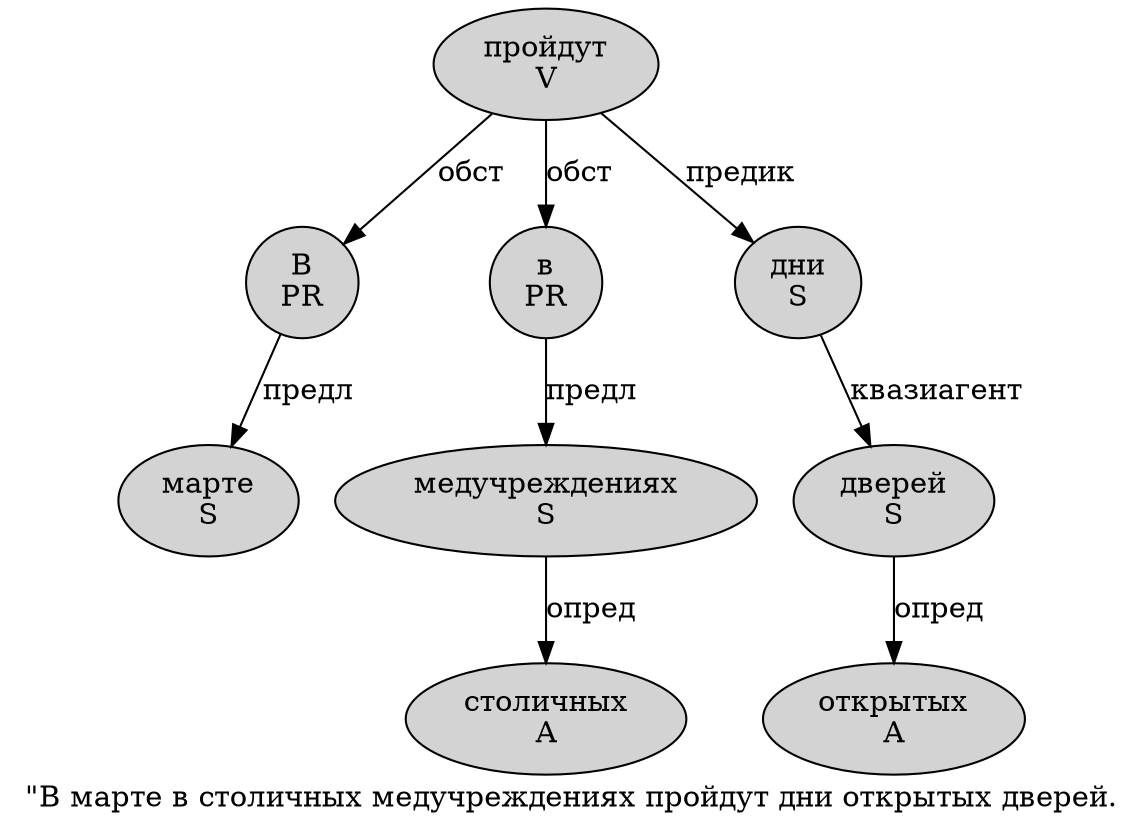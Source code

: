 digraph SENTENCE_329 {
	graph [label="\"В марте в столичных медучреждениях пройдут дни открытых дверей."]
	node [style=filled]
		1 [label="В
PR" color="" fillcolor=lightgray penwidth=1 shape=ellipse]
		2 [label="марте
S" color="" fillcolor=lightgray penwidth=1 shape=ellipse]
		3 [label="в
PR" color="" fillcolor=lightgray penwidth=1 shape=ellipse]
		4 [label="столичных
A" color="" fillcolor=lightgray penwidth=1 shape=ellipse]
		5 [label="медучреждениях
S" color="" fillcolor=lightgray penwidth=1 shape=ellipse]
		6 [label="пройдут
V" color="" fillcolor=lightgray penwidth=1 shape=ellipse]
		7 [label="дни
S" color="" fillcolor=lightgray penwidth=1 shape=ellipse]
		8 [label="открытых
A" color="" fillcolor=lightgray penwidth=1 shape=ellipse]
		9 [label="дверей
S" color="" fillcolor=lightgray penwidth=1 shape=ellipse]
			5 -> 4 [label="опред"]
			7 -> 9 [label="квазиагент"]
			3 -> 5 [label="предл"]
			9 -> 8 [label="опред"]
			1 -> 2 [label="предл"]
			6 -> 1 [label="обст"]
			6 -> 3 [label="обст"]
			6 -> 7 [label="предик"]
}